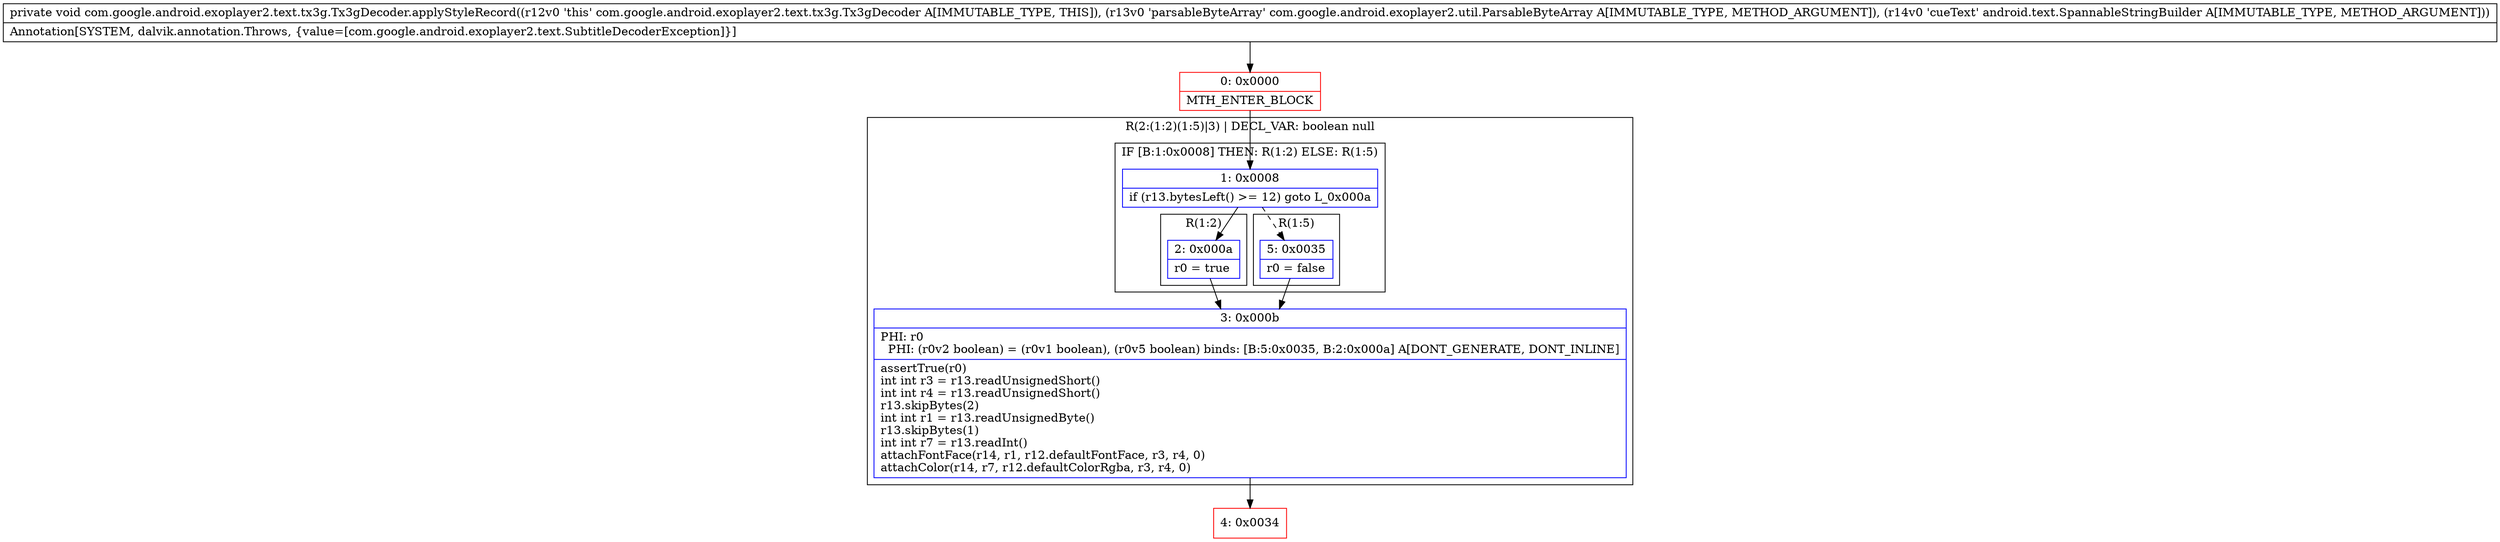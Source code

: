 digraph "CFG forcom.google.android.exoplayer2.text.tx3g.Tx3gDecoder.applyStyleRecord(Lcom\/google\/android\/exoplayer2\/util\/ParsableByteArray;Landroid\/text\/SpannableStringBuilder;)V" {
subgraph cluster_Region_117550395 {
label = "R(2:(1:2)(1:5)|3) | DECL_VAR: boolean null\l";
node [shape=record,color=blue];
subgraph cluster_IfRegion_157426813 {
label = "IF [B:1:0x0008] THEN: R(1:2) ELSE: R(1:5)";
node [shape=record,color=blue];
Node_1 [shape=record,label="{1\:\ 0x0008|if (r13.bytesLeft() \>= 12) goto L_0x000a\l}"];
subgraph cluster_Region_854128581 {
label = "R(1:2)";
node [shape=record,color=blue];
Node_2 [shape=record,label="{2\:\ 0x000a|r0 = true\l}"];
}
subgraph cluster_Region_2060971661 {
label = "R(1:5)";
node [shape=record,color=blue];
Node_5 [shape=record,label="{5\:\ 0x0035|r0 = false\l}"];
}
}
Node_3 [shape=record,label="{3\:\ 0x000b|PHI: r0 \l  PHI: (r0v2 boolean) = (r0v1 boolean), (r0v5 boolean) binds: [B:5:0x0035, B:2:0x000a] A[DONT_GENERATE, DONT_INLINE]\l|assertTrue(r0)\lint int r3 = r13.readUnsignedShort()\lint int r4 = r13.readUnsignedShort()\lr13.skipBytes(2)\lint int r1 = r13.readUnsignedByte()\lr13.skipBytes(1)\lint int r7 = r13.readInt()\lattachFontFace(r14, r1, r12.defaultFontFace, r3, r4, 0)\lattachColor(r14, r7, r12.defaultColorRgba, r3, r4, 0)\l}"];
}
Node_0 [shape=record,color=red,label="{0\:\ 0x0000|MTH_ENTER_BLOCK\l}"];
Node_4 [shape=record,color=red,label="{4\:\ 0x0034}"];
MethodNode[shape=record,label="{private void com.google.android.exoplayer2.text.tx3g.Tx3gDecoder.applyStyleRecord((r12v0 'this' com.google.android.exoplayer2.text.tx3g.Tx3gDecoder A[IMMUTABLE_TYPE, THIS]), (r13v0 'parsableByteArray' com.google.android.exoplayer2.util.ParsableByteArray A[IMMUTABLE_TYPE, METHOD_ARGUMENT]), (r14v0 'cueText' android.text.SpannableStringBuilder A[IMMUTABLE_TYPE, METHOD_ARGUMENT]))  | Annotation[SYSTEM, dalvik.annotation.Throws, \{value=[com.google.android.exoplayer2.text.SubtitleDecoderException]\}]\l}"];
MethodNode -> Node_0;
Node_1 -> Node_2;
Node_1 -> Node_5[style=dashed];
Node_2 -> Node_3;
Node_5 -> Node_3;
Node_3 -> Node_4;
Node_0 -> Node_1;
}

